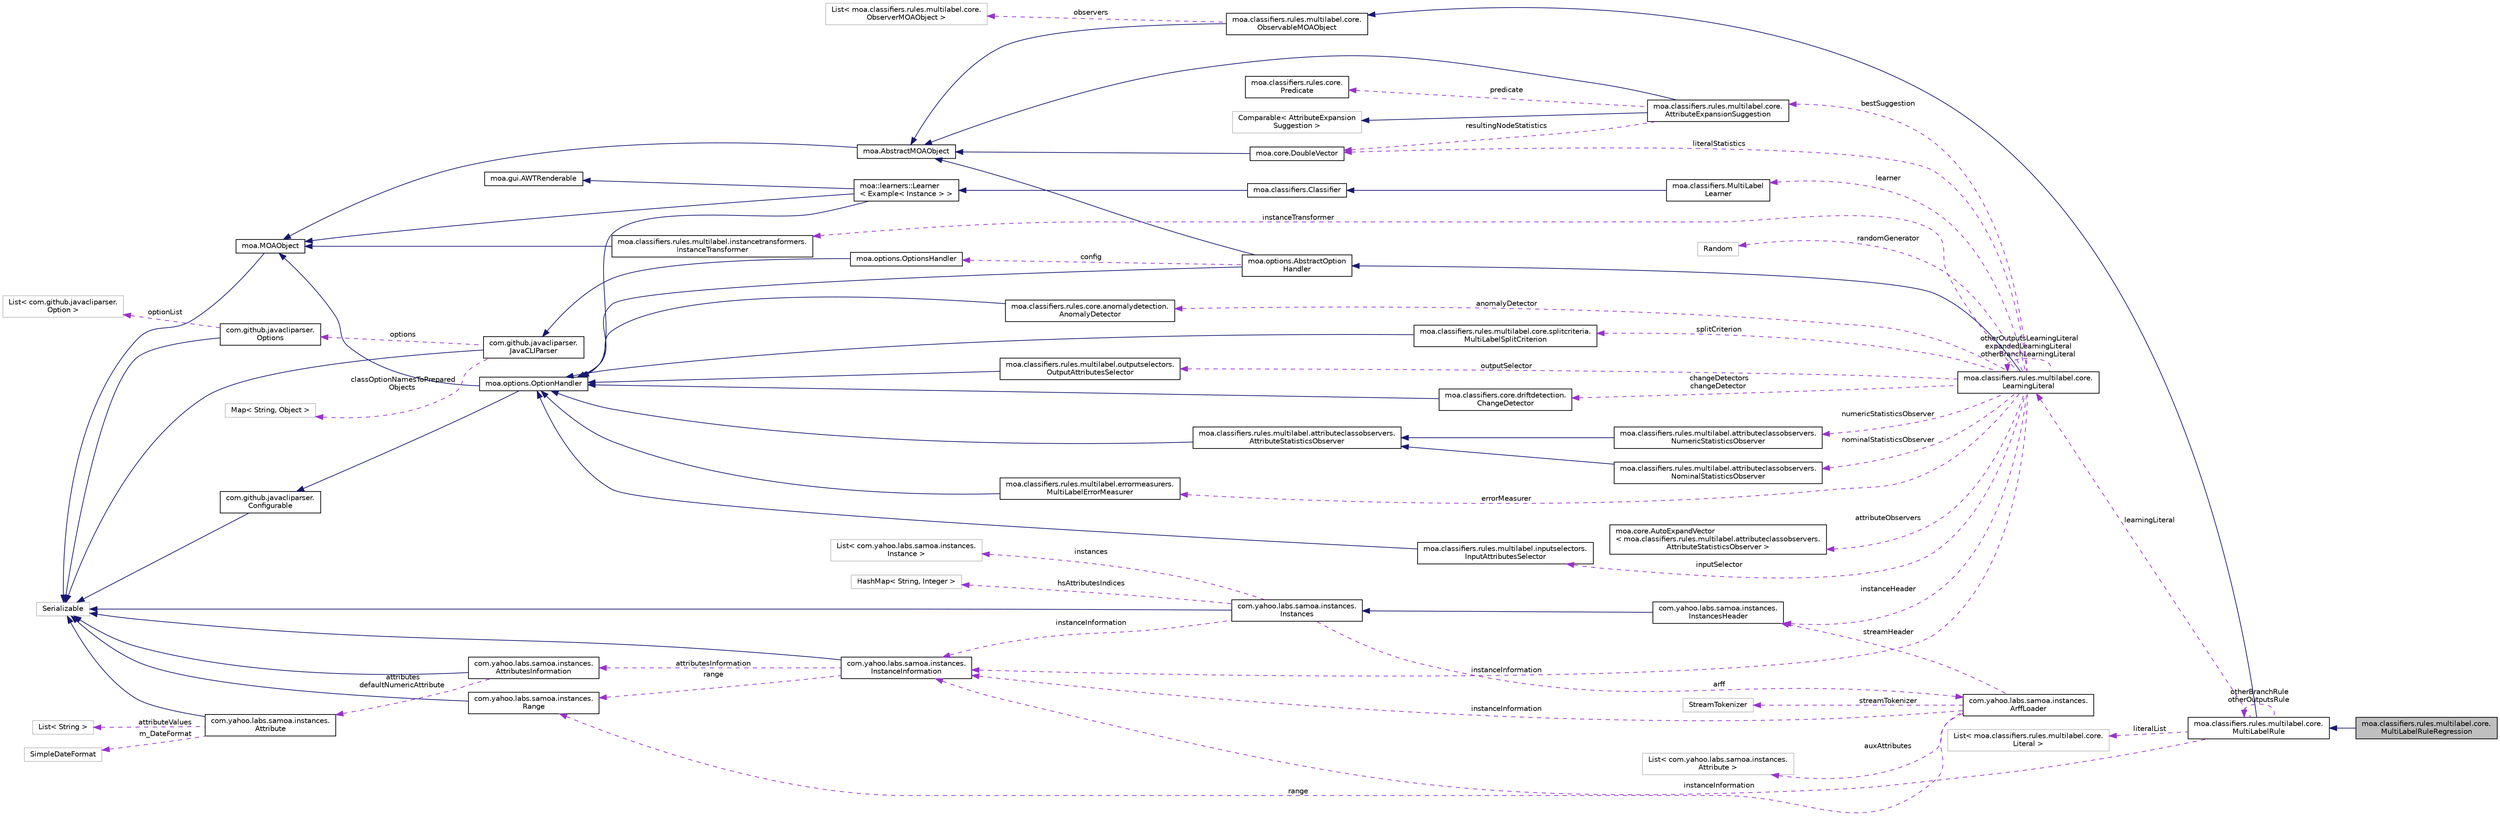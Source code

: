 digraph "moa.classifiers.rules.multilabel.core.MultiLabelRuleRegression"
{
 // LATEX_PDF_SIZE
  edge [fontname="Helvetica",fontsize="10",labelfontname="Helvetica",labelfontsize="10"];
  node [fontname="Helvetica",fontsize="10",shape=record];
  rankdir="LR";
  Node1 [label="moa.classifiers.rules.multilabel.core.\lMultiLabelRuleRegression",height=0.2,width=0.4,color="black", fillcolor="grey75", style="filled", fontcolor="black",tooltip=" "];
  Node2 -> Node1 [dir="back",color="midnightblue",fontsize="10",style="solid"];
  Node2 [label="moa.classifiers.rules.multilabel.core.\lMultiLabelRule",height=0.2,width=0.4,color="black", fillcolor="white", style="filled",URL="$classmoa_1_1classifiers_1_1rules_1_1multilabel_1_1core_1_1_multi_label_rule.html",tooltip=" "];
  Node3 -> Node2 [dir="back",color="midnightblue",fontsize="10",style="solid"];
  Node3 [label="moa.classifiers.rules.multilabel.core.\lObservableMOAObject",height=0.2,width=0.4,color="black", fillcolor="white", style="filled",URL="$classmoa_1_1classifiers_1_1rules_1_1multilabel_1_1core_1_1_observable_m_o_a_object.html",tooltip=" "];
  Node4 -> Node3 [dir="back",color="midnightblue",fontsize="10",style="solid"];
  Node4 [label="moa.AbstractMOAObject",height=0.2,width=0.4,color="black", fillcolor="white", style="filled",URL="$classmoa_1_1_abstract_m_o_a_object.html",tooltip=" "];
  Node5 -> Node4 [dir="back",color="midnightblue",fontsize="10",style="solid"];
  Node5 [label="moa.MOAObject",height=0.2,width=0.4,color="black", fillcolor="white", style="filled",URL="$interfacemoa_1_1_m_o_a_object.html",tooltip=" "];
  Node6 -> Node5 [dir="back",color="midnightblue",fontsize="10",style="solid"];
  Node6 [label="Serializable",height=0.2,width=0.4,color="grey75", fillcolor="white", style="filled",tooltip=" "];
  Node7 -> Node3 [dir="back",color="darkorchid3",fontsize="10",style="dashed",label=" observers" ];
  Node7 [label="List\< moa.classifiers.rules.multilabel.core.\lObserverMOAObject \>",height=0.2,width=0.4,color="grey75", fillcolor="white", style="filled",tooltip=" "];
  Node2 -> Node2 [dir="back",color="darkorchid3",fontsize="10",style="dashed",label=" otherBranchRule\notherOutputsRule" ];
  Node8 -> Node2 [dir="back",color="darkorchid3",fontsize="10",style="dashed",label=" learningLiteral" ];
  Node8 [label="moa.classifiers.rules.multilabel.core.\lLearningLiteral",height=0.2,width=0.4,color="black", fillcolor="white", style="filled",URL="$classmoa_1_1classifiers_1_1rules_1_1multilabel_1_1core_1_1_learning_literal.html",tooltip=" "];
  Node9 -> Node8 [dir="back",color="midnightblue",fontsize="10",style="solid"];
  Node9 [label="moa.options.AbstractOption\lHandler",height=0.2,width=0.4,color="black", fillcolor="white", style="filled",URL="$classmoa_1_1options_1_1_abstract_option_handler.html",tooltip=" "];
  Node4 -> Node9 [dir="back",color="midnightblue",fontsize="10",style="solid"];
  Node10 -> Node9 [dir="back",color="midnightblue",fontsize="10",style="solid"];
  Node10 [label="moa.options.OptionHandler",height=0.2,width=0.4,color="black", fillcolor="white", style="filled",URL="$interfacemoa_1_1options_1_1_option_handler.html",tooltip=" "];
  Node5 -> Node10 [dir="back",color="midnightblue",fontsize="10",style="solid"];
  Node11 -> Node10 [dir="back",color="midnightblue",fontsize="10",style="solid"];
  Node11 [label="com.github.javacliparser.\lConfigurable",height=0.2,width=0.4,color="black", fillcolor="white", style="filled",URL="$interfacecom_1_1github_1_1javacliparser_1_1_configurable.html",tooltip=" "];
  Node6 -> Node11 [dir="back",color="midnightblue",fontsize="10",style="solid"];
  Node12 -> Node9 [dir="back",color="darkorchid3",fontsize="10",style="dashed",label=" config" ];
  Node12 [label="moa.options.OptionsHandler",height=0.2,width=0.4,color="black", fillcolor="white", style="filled",URL="$classmoa_1_1options_1_1_options_handler.html",tooltip=" "];
  Node13 -> Node12 [dir="back",color="midnightblue",fontsize="10",style="solid"];
  Node13 [label="com.github.javacliparser.\lJavaCLIParser",height=0.2,width=0.4,color="black", fillcolor="white", style="filled",URL="$classcom_1_1github_1_1javacliparser_1_1_java_c_l_i_parser.html",tooltip=" "];
  Node6 -> Node13 [dir="back",color="midnightblue",fontsize="10",style="solid"];
  Node14 -> Node13 [dir="back",color="darkorchid3",fontsize="10",style="dashed",label=" options" ];
  Node14 [label="com.github.javacliparser.\lOptions",height=0.2,width=0.4,color="black", fillcolor="white", style="filled",URL="$classcom_1_1github_1_1javacliparser_1_1_options.html",tooltip=" "];
  Node6 -> Node14 [dir="back",color="midnightblue",fontsize="10",style="solid"];
  Node15 -> Node14 [dir="back",color="darkorchid3",fontsize="10",style="dashed",label=" optionList" ];
  Node15 [label="List\< com.github.javacliparser.\lOption \>",height=0.2,width=0.4,color="grey75", fillcolor="white", style="filled",tooltip=" "];
  Node16 -> Node13 [dir="back",color="darkorchid3",fontsize="10",style="dashed",label=" classOptionNamesToPrepared\lObjects" ];
  Node16 [label="Map\< String, Object \>",height=0.2,width=0.4,color="grey75", fillcolor="white", style="filled",tooltip=" "];
  Node17 -> Node8 [dir="back",color="darkorchid3",fontsize="10",style="dashed",label=" instanceTransformer" ];
  Node17 [label="moa.classifiers.rules.multilabel.instancetransformers.\lInstanceTransformer",height=0.2,width=0.4,color="black", fillcolor="white", style="filled",URL="$interfacemoa_1_1classifiers_1_1rules_1_1multilabel_1_1instancetransformers_1_1_instance_transformer.html",tooltip=" "];
  Node5 -> Node17 [dir="back",color="midnightblue",fontsize="10",style="solid"];
  Node18 -> Node8 [dir="back",color="darkorchid3",fontsize="10",style="dashed",label=" nominalStatisticsObserver" ];
  Node18 [label="moa.classifiers.rules.multilabel.attributeclassobservers.\lNominalStatisticsObserver",height=0.2,width=0.4,color="black", fillcolor="white", style="filled",URL="$interfacemoa_1_1classifiers_1_1rules_1_1multilabel_1_1attributeclassobservers_1_1_nominal_statistics_observer.html",tooltip=" "];
  Node19 -> Node18 [dir="back",color="midnightblue",fontsize="10",style="solid"];
  Node19 [label="moa.classifiers.rules.multilabel.attributeclassobservers.\lAttributeStatisticsObserver",height=0.2,width=0.4,color="black", fillcolor="white", style="filled",URL="$interfacemoa_1_1classifiers_1_1rules_1_1multilabel_1_1attributeclassobservers_1_1_attribute_statistics_observer.html",tooltip=" "];
  Node10 -> Node19 [dir="back",color="midnightblue",fontsize="10",style="solid"];
  Node20 -> Node8 [dir="back",color="darkorchid3",fontsize="10",style="dashed",label=" errorMeasurer" ];
  Node20 [label="moa.classifiers.rules.multilabel.errormeasurers.\lMultiLabelErrorMeasurer",height=0.2,width=0.4,color="black", fillcolor="white", style="filled",URL="$interfacemoa_1_1classifiers_1_1rules_1_1multilabel_1_1errormeasurers_1_1_multi_label_error_measurer.html",tooltip=" "];
  Node10 -> Node20 [dir="back",color="midnightblue",fontsize="10",style="solid"];
  Node21 -> Node8 [dir="back",color="darkorchid3",fontsize="10",style="dashed",label=" inputSelector" ];
  Node21 [label="moa.classifiers.rules.multilabel.inputselectors.\lInputAttributesSelector",height=0.2,width=0.4,color="black", fillcolor="white", style="filled",URL="$interfacemoa_1_1classifiers_1_1rules_1_1multilabel_1_1inputselectors_1_1_input_attributes_selector.html",tooltip=" "];
  Node10 -> Node21 [dir="back",color="midnightblue",fontsize="10",style="solid"];
  Node8 -> Node8 [dir="back",color="darkorchid3",fontsize="10",style="dashed",label=" otherOutputsLearningLiteral\nexpandedLearningLiteral\notherBranchLearningLiteral" ];
  Node22 -> Node8 [dir="back",color="darkorchid3",fontsize="10",style="dashed",label=" learner" ];
  Node22 [label="moa.classifiers.MultiLabel\lLearner",height=0.2,width=0.4,color="black", fillcolor="white", style="filled",URL="$interfacemoa_1_1classifiers_1_1_multi_label_learner.html",tooltip=" "];
  Node23 -> Node22 [dir="back",color="midnightblue",fontsize="10",style="solid"];
  Node23 [label="moa.classifiers.Classifier",height=0.2,width=0.4,color="black", fillcolor="white", style="filled",URL="$interfacemoa_1_1classifiers_1_1_classifier.html",tooltip=" "];
  Node24 -> Node23 [dir="back",color="midnightblue",fontsize="10",style="solid"];
  Node24 [label="moa::learners::Learner\l\< Example\< Instance \> \>",height=0.2,width=0.4,color="black", fillcolor="white", style="filled",URL="$interfacemoa_1_1learners_1_1_learner.html",tooltip=" "];
  Node5 -> Node24 [dir="back",color="midnightblue",fontsize="10",style="solid"];
  Node10 -> Node24 [dir="back",color="midnightblue",fontsize="10",style="solid"];
  Node25 -> Node24 [dir="back",color="midnightblue",fontsize="10",style="solid"];
  Node25 [label="moa.gui.AWTRenderable",height=0.2,width=0.4,color="black", fillcolor="white", style="filled",URL="$interfacemoa_1_1gui_1_1_a_w_t_renderable.html",tooltip=" "];
  Node26 -> Node8 [dir="back",color="darkorchid3",fontsize="10",style="dashed",label=" attributeObservers" ];
  Node26 [label="moa.core.AutoExpandVector\l\< moa.classifiers.rules.multilabel.attributeclassobservers.\lAttributeStatisticsObserver \>",height=0.2,width=0.4,color="black", fillcolor="white", style="filled",URL="$classmoa_1_1core_1_1_auto_expand_vector.html",tooltip=" "];
  Node27 -> Node8 [dir="back",color="darkorchid3",fontsize="10",style="dashed",label=" anomalyDetector" ];
  Node27 [label="moa.classifiers.rules.core.anomalydetection.\lAnomalyDetector",height=0.2,width=0.4,color="black", fillcolor="white", style="filled",URL="$interfacemoa_1_1classifiers_1_1rules_1_1core_1_1anomalydetection_1_1_anomaly_detector.html",tooltip=" "];
  Node10 -> Node27 [dir="back",color="midnightblue",fontsize="10",style="solid"];
  Node28 -> Node8 [dir="back",color="darkorchid3",fontsize="10",style="dashed",label=" instanceHeader" ];
  Node28 [label="com.yahoo.labs.samoa.instances.\lInstancesHeader",height=0.2,width=0.4,color="black", fillcolor="white", style="filled",URL="$classcom_1_1yahoo_1_1labs_1_1samoa_1_1instances_1_1_instances_header.html",tooltip=" "];
  Node29 -> Node28 [dir="back",color="midnightblue",fontsize="10",style="solid"];
  Node29 [label="com.yahoo.labs.samoa.instances.\lInstances",height=0.2,width=0.4,color="black", fillcolor="white", style="filled",URL="$classcom_1_1yahoo_1_1labs_1_1samoa_1_1instances_1_1_instances.html",tooltip=" "];
  Node6 -> Node29 [dir="back",color="midnightblue",fontsize="10",style="solid"];
  Node30 -> Node29 [dir="back",color="darkorchid3",fontsize="10",style="dashed",label=" arff" ];
  Node30 [label="com.yahoo.labs.samoa.instances.\lArffLoader",height=0.2,width=0.4,color="black", fillcolor="white", style="filled",URL="$classcom_1_1yahoo_1_1labs_1_1samoa_1_1instances_1_1_arff_loader.html",tooltip=" "];
  Node28 -> Node30 [dir="back",color="darkorchid3",fontsize="10",style="dashed",label=" streamHeader" ];
  Node31 -> Node30 [dir="back",color="darkorchid3",fontsize="10",style="dashed",label=" auxAttributes" ];
  Node31 [label="List\< com.yahoo.labs.samoa.instances.\lAttribute \>",height=0.2,width=0.4,color="grey75", fillcolor="white", style="filled",tooltip=" "];
  Node32 -> Node30 [dir="back",color="darkorchid3",fontsize="10",style="dashed",label=" instanceInformation" ];
  Node32 [label="com.yahoo.labs.samoa.instances.\lInstanceInformation",height=0.2,width=0.4,color="black", fillcolor="white", style="filled",URL="$classcom_1_1yahoo_1_1labs_1_1samoa_1_1instances_1_1_instance_information.html",tooltip=" "];
  Node6 -> Node32 [dir="back",color="midnightblue",fontsize="10",style="solid"];
  Node33 -> Node32 [dir="back",color="darkorchid3",fontsize="10",style="dashed",label=" attributesInformation" ];
  Node33 [label="com.yahoo.labs.samoa.instances.\lAttributesInformation",height=0.2,width=0.4,color="black", fillcolor="white", style="filled",URL="$classcom_1_1yahoo_1_1labs_1_1samoa_1_1instances_1_1_attributes_information.html",tooltip=" "];
  Node6 -> Node33 [dir="back",color="midnightblue",fontsize="10",style="solid"];
  Node34 -> Node33 [dir="back",color="darkorchid3",fontsize="10",style="dashed",label=" attributes\ndefaultNumericAttribute" ];
  Node34 [label="com.yahoo.labs.samoa.instances.\lAttribute",height=0.2,width=0.4,color="black", fillcolor="white", style="filled",URL="$classcom_1_1yahoo_1_1labs_1_1samoa_1_1instances_1_1_attribute.html",tooltip=" "];
  Node6 -> Node34 [dir="back",color="midnightblue",fontsize="10",style="solid"];
  Node35 -> Node34 [dir="back",color="darkorchid3",fontsize="10",style="dashed",label=" attributeValues" ];
  Node35 [label="List\< String \>",height=0.2,width=0.4,color="grey75", fillcolor="white", style="filled",tooltip=" "];
  Node36 -> Node34 [dir="back",color="darkorchid3",fontsize="10",style="dashed",label=" m_DateFormat" ];
  Node36 [label="SimpleDateFormat",height=0.2,width=0.4,color="grey75", fillcolor="white", style="filled",tooltip=" "];
  Node37 -> Node32 [dir="back",color="darkorchid3",fontsize="10",style="dashed",label=" range" ];
  Node37 [label="com.yahoo.labs.samoa.instances.\lRange",height=0.2,width=0.4,color="black", fillcolor="white", style="filled",URL="$classcom_1_1yahoo_1_1labs_1_1samoa_1_1instances_1_1_range.html",tooltip=" "];
  Node6 -> Node37 [dir="back",color="midnightblue",fontsize="10",style="solid"];
  Node37 -> Node30 [dir="back",color="darkorchid3",fontsize="10",style="dashed",label=" range" ];
  Node38 -> Node30 [dir="back",color="darkorchid3",fontsize="10",style="dashed",label=" streamTokenizer" ];
  Node38 [label="StreamTokenizer",height=0.2,width=0.4,color="grey75", fillcolor="white", style="filled",tooltip=" "];
  Node39 -> Node29 [dir="back",color="darkorchid3",fontsize="10",style="dashed",label=" instances" ];
  Node39 [label="List\< com.yahoo.labs.samoa.instances.\lInstance \>",height=0.2,width=0.4,color="grey75", fillcolor="white", style="filled",tooltip=" "];
  Node32 -> Node29 [dir="back",color="darkorchid3",fontsize="10",style="dashed",label=" instanceInformation" ];
  Node40 -> Node29 [dir="back",color="darkorchid3",fontsize="10",style="dashed",label=" hsAttributesIndices" ];
  Node40 [label="HashMap\< String, Integer \>",height=0.2,width=0.4,color="grey75", fillcolor="white", style="filled",tooltip=" "];
  Node41 -> Node8 [dir="back",color="darkorchid3",fontsize="10",style="dashed",label=" splitCriterion" ];
  Node41 [label="moa.classifiers.rules.multilabel.core.splitcriteria.\lMultiLabelSplitCriterion",height=0.2,width=0.4,color="black", fillcolor="white", style="filled",URL="$interfacemoa_1_1classifiers_1_1rules_1_1multilabel_1_1core_1_1splitcriteria_1_1_multi_label_split_criterion.html",tooltip=" "];
  Node10 -> Node41 [dir="back",color="midnightblue",fontsize="10",style="solid"];
  Node42 -> Node8 [dir="back",color="darkorchid3",fontsize="10",style="dashed",label=" literalStatistics" ];
  Node42 [label="moa.core.DoubleVector",height=0.2,width=0.4,color="black", fillcolor="white", style="filled",URL="$classmoa_1_1core_1_1_double_vector.html",tooltip=" "];
  Node4 -> Node42 [dir="back",color="midnightblue",fontsize="10",style="solid"];
  Node43 -> Node8 [dir="back",color="darkorchid3",fontsize="10",style="dashed",label=" numericStatisticsObserver" ];
  Node43 [label="moa.classifiers.rules.multilabel.attributeclassobservers.\lNumericStatisticsObserver",height=0.2,width=0.4,color="black", fillcolor="white", style="filled",URL="$interfacemoa_1_1classifiers_1_1rules_1_1multilabel_1_1attributeclassobservers_1_1_numeric_statistics_observer.html",tooltip=" "];
  Node19 -> Node43 [dir="back",color="midnightblue",fontsize="10",style="solid"];
  Node32 -> Node8 [dir="back",color="darkorchid3",fontsize="10",style="dashed",label=" instanceInformation" ];
  Node44 -> Node8 [dir="back",color="darkorchid3",fontsize="10",style="dashed",label=" randomGenerator" ];
  Node44 [label="Random",height=0.2,width=0.4,color="grey75", fillcolor="white", style="filled",tooltip=" "];
  Node45 -> Node8 [dir="back",color="darkorchid3",fontsize="10",style="dashed",label=" outputSelector" ];
  Node45 [label="moa.classifiers.rules.multilabel.outputselectors.\lOutputAttributesSelector",height=0.2,width=0.4,color="black", fillcolor="white", style="filled",URL="$interfacemoa_1_1classifiers_1_1rules_1_1multilabel_1_1outputselectors_1_1_output_attributes_selector.html",tooltip=" "];
  Node10 -> Node45 [dir="back",color="midnightblue",fontsize="10",style="solid"];
  Node46 -> Node8 [dir="back",color="darkorchid3",fontsize="10",style="dashed",label=" changeDetectors\nchangeDetector" ];
  Node46 [label="moa.classifiers.core.driftdetection.\lChangeDetector",height=0.2,width=0.4,color="black", fillcolor="white", style="filled",URL="$interfacemoa_1_1classifiers_1_1core_1_1driftdetection_1_1_change_detector.html",tooltip=" "];
  Node10 -> Node46 [dir="back",color="midnightblue",fontsize="10",style="solid"];
  Node47 -> Node8 [dir="back",color="darkorchid3",fontsize="10",style="dashed",label=" bestSuggestion" ];
  Node47 [label="moa.classifiers.rules.multilabel.core.\lAttributeExpansionSuggestion",height=0.2,width=0.4,color="black", fillcolor="white", style="filled",URL="$classmoa_1_1classifiers_1_1rules_1_1multilabel_1_1core_1_1_attribute_expansion_suggestion.html",tooltip=" "];
  Node4 -> Node47 [dir="back",color="midnightblue",fontsize="10",style="solid"];
  Node48 -> Node47 [dir="back",color="midnightblue",fontsize="10",style="solid"];
  Node48 [label="Comparable\< AttributeExpansion\lSuggestion \>",height=0.2,width=0.4,color="grey75", fillcolor="white", style="filled",tooltip=" "];
  Node49 -> Node47 [dir="back",color="darkorchid3",fontsize="10",style="dashed",label=" predicate" ];
  Node49 [label="moa.classifiers.rules.core.\lPredicate",height=0.2,width=0.4,color="black", fillcolor="white", style="filled",URL="$interfacemoa_1_1classifiers_1_1rules_1_1core_1_1_predicate.html",tooltip=" "];
  Node42 -> Node47 [dir="back",color="darkorchid3",fontsize="10",style="dashed",label=" resultingNodeStatistics" ];
  Node50 -> Node2 [dir="back",color="darkorchid3",fontsize="10",style="dashed",label=" literalList" ];
  Node50 [label="List\< moa.classifiers.rules.multilabel.core.\lLiteral \>",height=0.2,width=0.4,color="grey75", fillcolor="white", style="filled",tooltip=" "];
  Node32 -> Node2 [dir="back",color="darkorchid3",fontsize="10",style="dashed",label=" instanceInformation" ];
}
